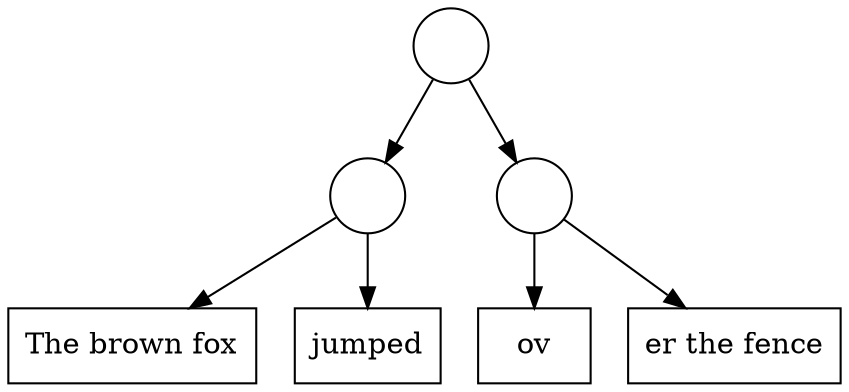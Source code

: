 digraph {
    node [shape=circle];
    n1 -> n2;
    n1-> n3;
    n2 -> t1;
    n2 -> t2;
    n3 -> t3;
    n3 -> t4;

    n1 [label=""];
    n2 [label=""];
    n3 [label=""];

    t1 [label="The brown fox", shape=rect];
    t2 [label="jumped", shape=rect];
    t3 [label="ov", shape=rect];
    t4 [label="er the fence", shape=rect];
}
